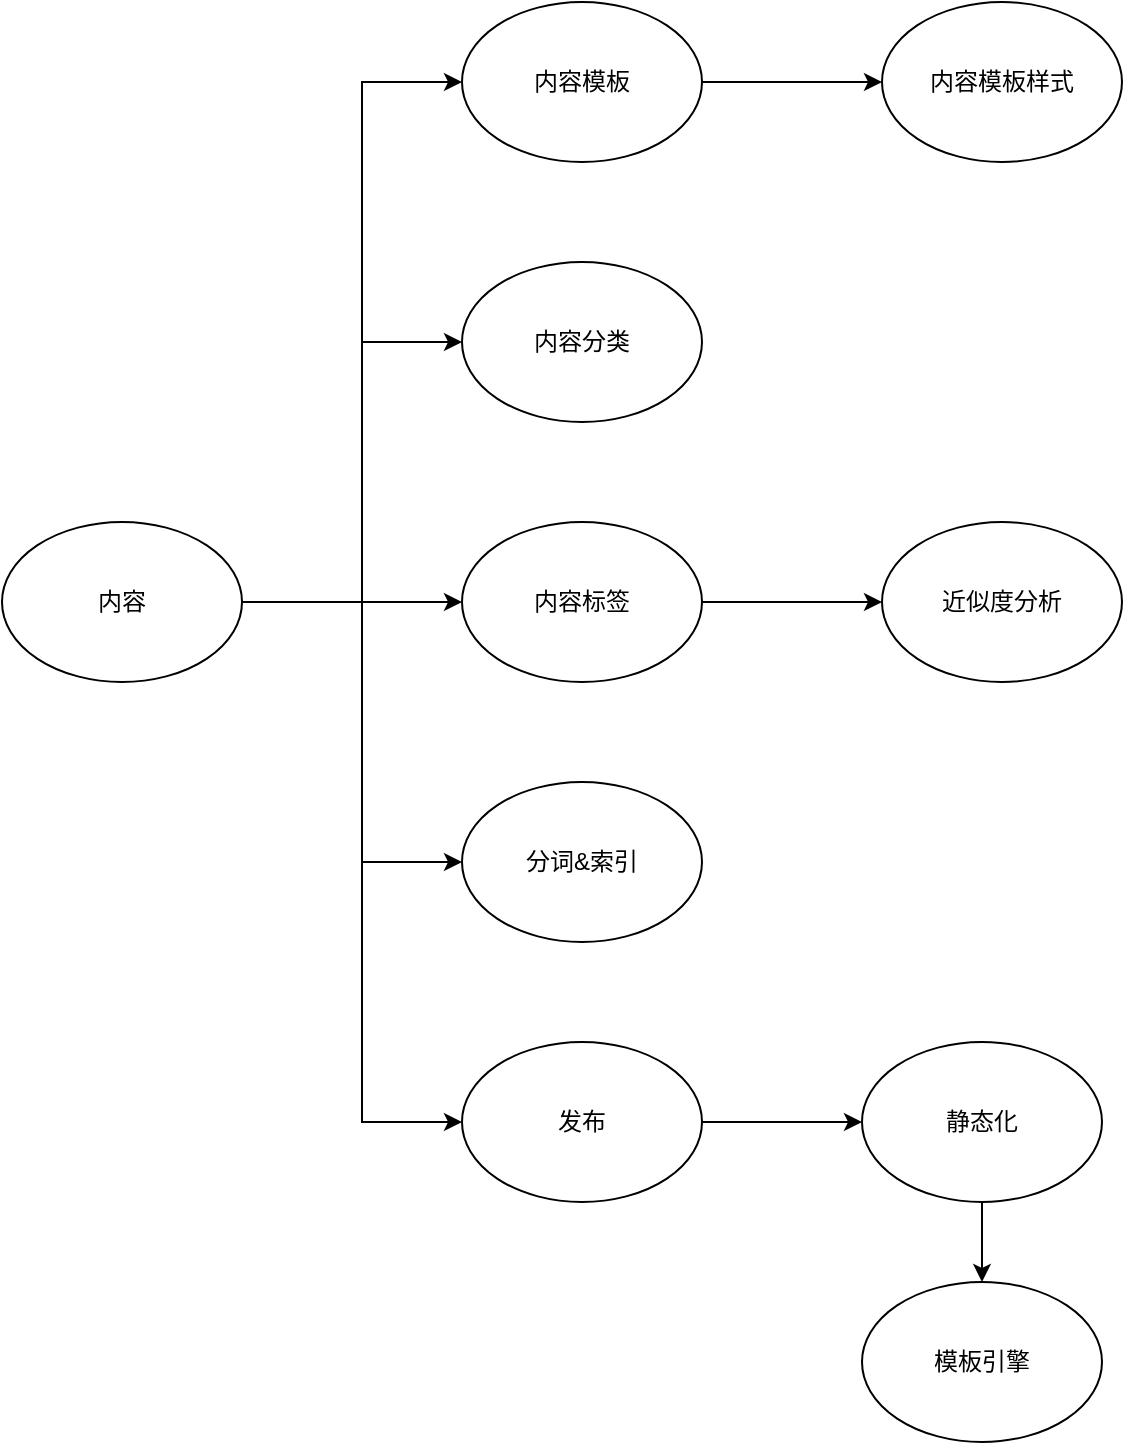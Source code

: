 <mxfile version="15.3.8" type="github">
  <diagram id="c3yGqSvmC09RxE3_YEL_" name="Page-1">
    <mxGraphModel dx="1422" dy="761" grid="1" gridSize="10" guides="1" tooltips="1" connect="1" arrows="1" fold="1" page="1" pageScale="1" pageWidth="1920" pageHeight="1200" math="0" shadow="0">
      <root>
        <mxCell id="0" />
        <mxCell id="1" parent="0" />
        <mxCell id="URq_QIz9m_Kx9VvWG_id-1" value="" style="edgeStyle=orthogonalEdgeStyle;rounded=0;orthogonalLoop=1;jettySize=auto;html=1;entryX=0;entryY=0.5;entryDx=0;entryDy=0;exitX=1;exitY=0.5;exitDx=0;exitDy=0;" edge="1" parent="1" source="URq_QIz9m_Kx9VvWG_id-4" target="URq_QIz9m_Kx9VvWG_id-6">
          <mxGeometry relative="1" as="geometry">
            <Array as="points">
              <mxPoint x="300" y="380" />
              <mxPoint x="300" y="120" />
            </Array>
          </mxGeometry>
        </mxCell>
        <mxCell id="URq_QIz9m_Kx9VvWG_id-2" value="" style="edgeStyle=orthogonalEdgeStyle;rounded=0;orthogonalLoop=1;jettySize=auto;html=1;entryX=0;entryY=0.5;entryDx=0;entryDy=0;" edge="1" parent="1" source="URq_QIz9m_Kx9VvWG_id-4" target="URq_QIz9m_Kx9VvWG_id-8">
          <mxGeometry relative="1" as="geometry">
            <Array as="points">
              <mxPoint x="300" y="380" />
              <mxPoint x="300" y="250" />
            </Array>
          </mxGeometry>
        </mxCell>
        <mxCell id="URq_QIz9m_Kx9VvWG_id-3" value="" style="edgeStyle=orthogonalEdgeStyle;rounded=0;orthogonalLoop=1;jettySize=auto;html=1;entryX=0;entryY=0.5;entryDx=0;entryDy=0;exitX=1;exitY=0.5;exitDx=0;exitDy=0;" edge="1" parent="1" source="URq_QIz9m_Kx9VvWG_id-4" target="URq_QIz9m_Kx9VvWG_id-10">
          <mxGeometry relative="1" as="geometry">
            <Array as="points">
              <mxPoint x="280" y="380" />
              <mxPoint x="280" y="380" />
            </Array>
          </mxGeometry>
        </mxCell>
        <mxCell id="URq_QIz9m_Kx9VvWG_id-4" value="内容" style="ellipse;whiteSpace=wrap;html=1;" vertex="1" parent="1">
          <mxGeometry x="120" y="340" width="120" height="80" as="geometry" />
        </mxCell>
        <mxCell id="URq_QIz9m_Kx9VvWG_id-5" value="" style="edgeStyle=orthogonalEdgeStyle;rounded=0;orthogonalLoop=1;jettySize=auto;html=1;" edge="1" parent="1" source="URq_QIz9m_Kx9VvWG_id-6" target="URq_QIz9m_Kx9VvWG_id-7">
          <mxGeometry relative="1" as="geometry" />
        </mxCell>
        <mxCell id="URq_QIz9m_Kx9VvWG_id-6" value="内容模板" style="ellipse;whiteSpace=wrap;html=1;" vertex="1" parent="1">
          <mxGeometry x="350" y="80" width="120" height="80" as="geometry" />
        </mxCell>
        <mxCell id="URq_QIz9m_Kx9VvWG_id-7" value="内容模板样式" style="ellipse;whiteSpace=wrap;html=1;" vertex="1" parent="1">
          <mxGeometry x="560" y="80" width="120" height="80" as="geometry" />
        </mxCell>
        <mxCell id="URq_QIz9m_Kx9VvWG_id-8" value="内容分类" style="ellipse;whiteSpace=wrap;html=1;" vertex="1" parent="1">
          <mxGeometry x="350" y="210" width="120" height="80" as="geometry" />
        </mxCell>
        <mxCell id="URq_QIz9m_Kx9VvWG_id-9" value="" style="edgeStyle=orthogonalEdgeStyle;rounded=0;orthogonalLoop=1;jettySize=auto;html=1;" edge="1" parent="1" source="URq_QIz9m_Kx9VvWG_id-10" target="URq_QIz9m_Kx9VvWG_id-18">
          <mxGeometry relative="1" as="geometry" />
        </mxCell>
        <mxCell id="URq_QIz9m_Kx9VvWG_id-10" value="内容标签" style="ellipse;whiteSpace=wrap;html=1;" vertex="1" parent="1">
          <mxGeometry x="350" y="340" width="120" height="80" as="geometry" />
        </mxCell>
        <mxCell id="URq_QIz9m_Kx9VvWG_id-11" value="" style="edgeStyle=orthogonalEdgeStyle;rounded=0;orthogonalLoop=1;jettySize=auto;html=1;exitX=1;exitY=0.5;exitDx=0;exitDy=0;" edge="1" parent="1" source="URq_QIz9m_Kx9VvWG_id-4" target="URq_QIz9m_Kx9VvWG_id-15">
          <mxGeometry relative="1" as="geometry">
            <Array as="points">
              <mxPoint x="300" y="380" />
              <mxPoint x="300" y="640" />
            </Array>
          </mxGeometry>
        </mxCell>
        <mxCell id="URq_QIz9m_Kx9VvWG_id-12" value="" style="edgeStyle=orthogonalEdgeStyle;rounded=0;orthogonalLoop=1;jettySize=auto;html=1;entryX=0;entryY=0.5;entryDx=0;entryDy=0;exitX=1;exitY=0.5;exitDx=0;exitDy=0;" edge="1" parent="1" source="URq_QIz9m_Kx9VvWG_id-4" target="URq_QIz9m_Kx9VvWG_id-13">
          <mxGeometry relative="1" as="geometry">
            <Array as="points">
              <mxPoint x="300" y="380" />
              <mxPoint x="300" y="510" />
            </Array>
          </mxGeometry>
        </mxCell>
        <mxCell id="URq_QIz9m_Kx9VvWG_id-13" value="分词&amp;amp;索引" style="ellipse;whiteSpace=wrap;html=1;" vertex="1" parent="1">
          <mxGeometry x="350" y="470" width="120" height="80" as="geometry" />
        </mxCell>
        <mxCell id="URq_QIz9m_Kx9VvWG_id-14" value="" style="edgeStyle=orthogonalEdgeStyle;rounded=0;orthogonalLoop=1;jettySize=auto;html=1;" edge="1" parent="1" source="URq_QIz9m_Kx9VvWG_id-15" target="URq_QIz9m_Kx9VvWG_id-17">
          <mxGeometry relative="1" as="geometry" />
        </mxCell>
        <mxCell id="URq_QIz9m_Kx9VvWG_id-15" value="发布" style="ellipse;whiteSpace=wrap;html=1;" vertex="1" parent="1">
          <mxGeometry x="350" y="600" width="120" height="80" as="geometry" />
        </mxCell>
        <mxCell id="URq_QIz9m_Kx9VvWG_id-16" value="" style="edgeStyle=orthogonalEdgeStyle;rounded=0;orthogonalLoop=1;jettySize=auto;html=1;" edge="1" parent="1" source="URq_QIz9m_Kx9VvWG_id-17" target="URq_QIz9m_Kx9VvWG_id-19">
          <mxGeometry relative="1" as="geometry" />
        </mxCell>
        <mxCell id="URq_QIz9m_Kx9VvWG_id-17" value="静态化" style="ellipse;whiteSpace=wrap;html=1;" vertex="1" parent="1">
          <mxGeometry x="550" y="600" width="120" height="80" as="geometry" />
        </mxCell>
        <mxCell id="URq_QIz9m_Kx9VvWG_id-18" value="近似度分析" style="ellipse;whiteSpace=wrap;html=1;" vertex="1" parent="1">
          <mxGeometry x="560" y="340" width="120" height="80" as="geometry" />
        </mxCell>
        <mxCell id="URq_QIz9m_Kx9VvWG_id-19" value="模板引擎" style="ellipse;whiteSpace=wrap;html=1;" vertex="1" parent="1">
          <mxGeometry x="550" y="720" width="120" height="80" as="geometry" />
        </mxCell>
      </root>
    </mxGraphModel>
  </diagram>
</mxfile>
